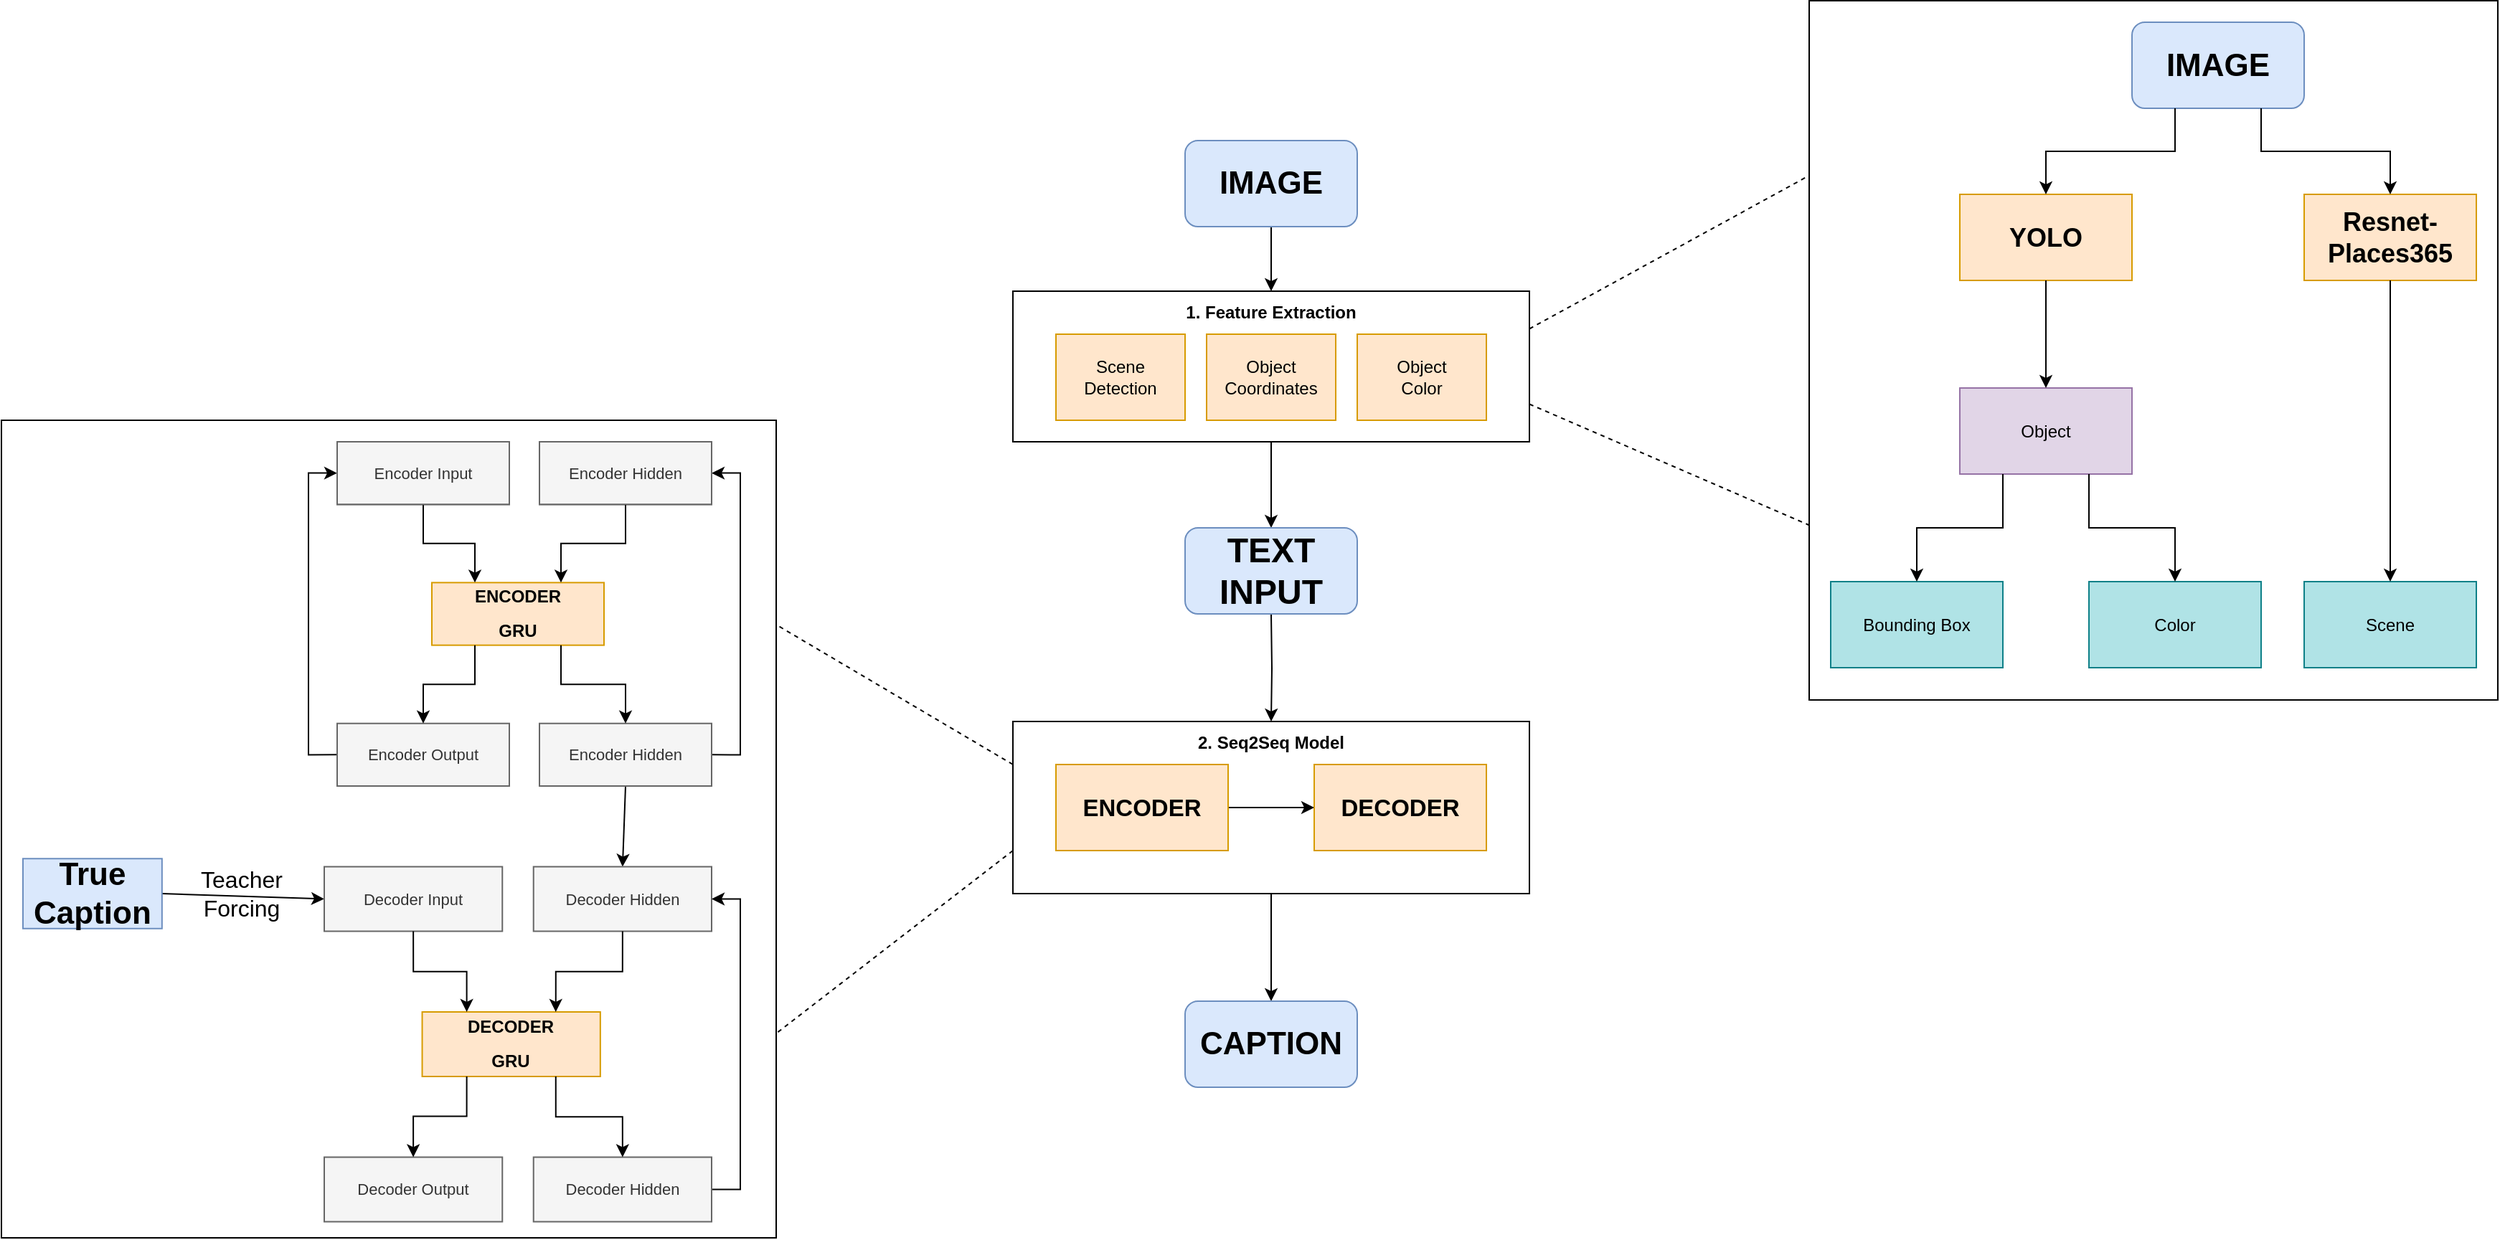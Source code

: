 <mxfile version="21.2.9" type="device">
  <diagram name="Page-1" id="1J1NQNj4FVKn4LCwfoBr">
    <mxGraphModel dx="1843" dy="1219" grid="1" gridSize="15" guides="1" tooltips="1" connect="1" arrows="1" fold="1" page="0" pageScale="1" pageWidth="827" pageHeight="1169" background="none" math="0" shadow="0">
      <root>
        <mxCell id="0" />
        <mxCell id="1" parent="0" />
        <mxCell id="DNFFxkKW47A7L2v8q61D-104" value="" style="rounded=0;whiteSpace=wrap;html=1;fillColor=none;" parent="1" vertex="1">
          <mxGeometry x="135" y="255" width="540" height="570" as="geometry" />
        </mxCell>
        <mxCell id="DNFFxkKW47A7L2v8q61D-40" style="edgeStyle=orthogonalEdgeStyle;rounded=0;orthogonalLoop=1;jettySize=auto;html=1;exitX=0.5;exitY=1;exitDx=0;exitDy=0;" parent="1" source="DNFFxkKW47A7L2v8q61D-32" edge="1">
          <mxGeometry relative="1" as="geometry">
            <mxPoint x="1020" y="660" as="targetPoint" />
          </mxGeometry>
        </mxCell>
        <mxCell id="DNFFxkKW47A7L2v8q61D-105" style="rounded=0;orthogonalLoop=1;jettySize=auto;html=1;exitX=0;exitY=0.25;exitDx=0;exitDy=0;entryX=1;entryY=0.25;entryDx=0;entryDy=0;dashed=1;endArrow=none;endFill=0;" parent="1" source="DNFFxkKW47A7L2v8q61D-32" target="DNFFxkKW47A7L2v8q61D-104" edge="1">
          <mxGeometry relative="1" as="geometry" />
        </mxCell>
        <mxCell id="DNFFxkKW47A7L2v8q61D-106" style="rounded=0;orthogonalLoop=1;jettySize=auto;html=1;exitX=0;exitY=0.75;exitDx=0;exitDy=0;entryX=1;entryY=0.75;entryDx=0;entryDy=0;endArrow=none;dashed=1;endFill=0;" parent="1" source="DNFFxkKW47A7L2v8q61D-32" target="DNFFxkKW47A7L2v8q61D-104" edge="1">
          <mxGeometry relative="1" as="geometry" />
        </mxCell>
        <mxCell id="DNFFxkKW47A7L2v8q61D-32" value="" style="rounded=0;whiteSpace=wrap;html=1;fillColor=none;strokeColor=default;" parent="1" vertex="1">
          <mxGeometry x="840" y="465" width="360" height="120" as="geometry" />
        </mxCell>
        <mxCell id="DNFFxkKW47A7L2v8q61D-28" style="edgeStyle=orthogonalEdgeStyle;rounded=0;orthogonalLoop=1;jettySize=auto;html=1;exitX=0.5;exitY=1;exitDx=0;exitDy=0;entryX=0.5;entryY=0;entryDx=0;entryDy=0;" parent="1" source="DNFFxkKW47A7L2v8q61D-20" edge="1">
          <mxGeometry relative="1" as="geometry">
            <mxPoint x="1020" y="330" as="targetPoint" />
          </mxGeometry>
        </mxCell>
        <mxCell id="DNFFxkKW47A7L2v8q61D-64" style="rounded=0;orthogonalLoop=1;jettySize=auto;html=1;exitX=1;exitY=0.25;exitDx=0;exitDy=0;entryX=0;entryY=0.25;entryDx=0;entryDy=0;dashed=1;endArrow=none;endFill=0;" parent="1" source="DNFFxkKW47A7L2v8q61D-20" target="DNFFxkKW47A7L2v8q61D-57" edge="1">
          <mxGeometry relative="1" as="geometry" />
        </mxCell>
        <mxCell id="DNFFxkKW47A7L2v8q61D-66" style="rounded=0;orthogonalLoop=1;jettySize=auto;html=1;exitX=1;exitY=0.75;exitDx=0;exitDy=0;entryX=0;entryY=0.75;entryDx=0;entryDy=0;endArrow=none;endFill=0;dashed=1;" parent="1" source="DNFFxkKW47A7L2v8q61D-20" target="DNFFxkKW47A7L2v8q61D-57" edge="1">
          <mxGeometry relative="1" as="geometry" />
        </mxCell>
        <mxCell id="DNFFxkKW47A7L2v8q61D-20" value="" style="rounded=0;whiteSpace=wrap;html=1;fillColor=none;align=left;" parent="1" vertex="1">
          <mxGeometry x="840" y="165" width="360" height="105" as="geometry" />
        </mxCell>
        <mxCell id="DNFFxkKW47A7L2v8q61D-25" style="edgeStyle=orthogonalEdgeStyle;rounded=0;orthogonalLoop=1;jettySize=auto;html=1;exitX=0.5;exitY=1;exitDx=0;exitDy=0;entryX=0.5;entryY=0;entryDx=0;entryDy=0;" parent="1" source="DNFFxkKW47A7L2v8q61D-19" target="DNFFxkKW47A7L2v8q61D-20" edge="1">
          <mxGeometry relative="1" as="geometry" />
        </mxCell>
        <mxCell id="DNFFxkKW47A7L2v8q61D-19" value="&lt;h1&gt;IMAGE&lt;/h1&gt;" style="rounded=1;whiteSpace=wrap;html=1;fontFamily=Helvetica;fontSize=11;fillColor=#dae8fc;strokeColor=#6c8ebf;" parent="1" vertex="1">
          <mxGeometry x="960" y="60" width="120" height="60" as="geometry" />
        </mxCell>
        <mxCell id="DNFFxkKW47A7L2v8q61D-21" value="Scene Detection" style="rounded=0;whiteSpace=wrap;html=1;fillColor=#ffe6cc;strokeColor=#d79b00;" parent="1" vertex="1">
          <mxGeometry x="870" y="195" width="90" height="60" as="geometry" />
        </mxCell>
        <mxCell id="DNFFxkKW47A7L2v8q61D-22" value="Object Coordinates" style="rounded=0;whiteSpace=wrap;html=1;fillColor=#ffe6cc;strokeColor=#d79b00;" parent="1" vertex="1">
          <mxGeometry x="975" y="195" width="90" height="60" as="geometry" />
        </mxCell>
        <mxCell id="DNFFxkKW47A7L2v8q61D-23" value="Object &lt;br&gt;Color" style="rounded=0;whiteSpace=wrap;html=1;fillColor=#ffe6cc;strokeColor=#d79b00;" parent="1" vertex="1">
          <mxGeometry x="1080" y="195" width="90" height="60" as="geometry" />
        </mxCell>
        <mxCell id="DNFFxkKW47A7L2v8q61D-26" value="&lt;b&gt;1. Feature Extraction&lt;/b&gt;" style="text;html=1;strokeColor=none;fillColor=none;align=center;verticalAlign=middle;whiteSpace=wrap;rounded=0;" parent="1" vertex="1">
          <mxGeometry x="870" y="165" width="300" height="30" as="geometry" />
        </mxCell>
        <mxCell id="DNFFxkKW47A7L2v8q61D-33" style="edgeStyle=orthogonalEdgeStyle;rounded=0;orthogonalLoop=1;jettySize=auto;html=1;exitX=0.5;exitY=1;exitDx=0;exitDy=0;entryX=0.5;entryY=0;entryDx=0;entryDy=0;" parent="1" target="DNFFxkKW47A7L2v8q61D-32" edge="1">
          <mxGeometry relative="1" as="geometry">
            <mxPoint x="1020" y="390" as="sourcePoint" />
          </mxGeometry>
        </mxCell>
        <mxCell id="DNFFxkKW47A7L2v8q61D-29" style="edgeStyle=orthogonalEdgeStyle;rounded=0;orthogonalLoop=1;jettySize=auto;html=1;exitX=1;exitY=0.5;exitDx=0;exitDy=0;entryX=0;entryY=0.5;entryDx=0;entryDy=0;" parent="1" source="DNFFxkKW47A7L2v8q61D-30" target="DNFFxkKW47A7L2v8q61D-31" edge="1">
          <mxGeometry relative="1" as="geometry" />
        </mxCell>
        <mxCell id="DNFFxkKW47A7L2v8q61D-36" value="" style="edgeStyle=orthogonalEdgeStyle;rounded=0;orthogonalLoop=1;jettySize=auto;html=1;" parent="1" source="DNFFxkKW47A7L2v8q61D-30" edge="1">
          <mxGeometry relative="1" as="geometry">
            <mxPoint x="1070" y="525" as="targetPoint" />
          </mxGeometry>
        </mxCell>
        <mxCell id="DNFFxkKW47A7L2v8q61D-30" value="&lt;h2&gt;ENCODER&lt;/h2&gt;" style="rounded=0;whiteSpace=wrap;html=1;fontFamily=Helvetica;fontSize=11;fillColor=#ffe6cc;strokeColor=#d79b00;" parent="1" vertex="1">
          <mxGeometry x="870" y="495" width="120" height="60" as="geometry" />
        </mxCell>
        <mxCell id="DNFFxkKW47A7L2v8q61D-31" value="&lt;h2&gt;DECODER&lt;/h2&gt;" style="rounded=0;whiteSpace=wrap;html=1;fontFamily=Helvetica;fontSize=11;fillColor=#ffe6cc;strokeColor=#d79b00;" parent="1" vertex="1">
          <mxGeometry x="1050" y="495" width="120" height="60" as="geometry" />
        </mxCell>
        <mxCell id="DNFFxkKW47A7L2v8q61D-39" value="&lt;b&gt;2. Seq2Seq Model&lt;/b&gt;" style="text;html=1;strokeColor=none;fillColor=none;align=center;verticalAlign=middle;whiteSpace=wrap;rounded=0;" parent="1" vertex="1">
          <mxGeometry x="870" y="465" width="300" height="30" as="geometry" />
        </mxCell>
        <mxCell id="DNFFxkKW47A7L2v8q61D-41" value="&lt;h1&gt;CAPTION&lt;/h1&gt;" style="rounded=1;whiteSpace=wrap;html=1;fontFamily=Helvetica;fontSize=11;fillColor=#dae8fc;strokeColor=#6c8ebf;" parent="1" vertex="1">
          <mxGeometry x="960" y="660" width="120" height="60" as="geometry" />
        </mxCell>
        <mxCell id="DNFFxkKW47A7L2v8q61D-42" value="&lt;h1&gt;TEXT INPUT&lt;/h1&gt;" style="rounded=1;whiteSpace=wrap;html=1;fillColor=#dae8fc;strokeColor=#6c8ebf;" parent="1" vertex="1">
          <mxGeometry x="960" y="330" width="120" height="60" as="geometry" />
        </mxCell>
        <mxCell id="DNFFxkKW47A7L2v8q61D-57" value="" style="rounded=0;whiteSpace=wrap;html=1;fillColor=none;" parent="1" vertex="1">
          <mxGeometry x="1395" y="-37.5" width="480" height="487.5" as="geometry" />
        </mxCell>
        <mxCell id="DNFFxkKW47A7L2v8q61D-59" value="&lt;h1&gt;IMAGE&lt;/h1&gt;" style="rounded=1;whiteSpace=wrap;html=1;fontFamily=Helvetica;fontSize=11;fillColor=#dae8fc;strokeColor=#6c8ebf;" parent="1" vertex="1">
          <mxGeometry x="1620" y="-22.5" width="120" height="60" as="geometry" />
        </mxCell>
        <mxCell id="DNFFxkKW47A7L2v8q61D-45" value="&lt;h2&gt;YOLO&lt;/h2&gt;" style="rounded=0;whiteSpace=wrap;html=1;fillColor=#ffe6cc;strokeColor=#d79b00;" parent="1" vertex="1">
          <mxGeometry x="1500" y="97.5" width="120" height="60" as="geometry" />
        </mxCell>
        <mxCell id="DNFFxkKW47A7L2v8q61D-62" style="edgeStyle=orthogonalEdgeStyle;rounded=0;orthogonalLoop=1;jettySize=auto;html=1;exitX=0.25;exitY=1;exitDx=0;exitDy=0;entryX=0.5;entryY=0;entryDx=0;entryDy=0;" parent="1" source="DNFFxkKW47A7L2v8q61D-59" target="DNFFxkKW47A7L2v8q61D-45" edge="1">
          <mxGeometry relative="1" as="geometry" />
        </mxCell>
        <mxCell id="DNFFxkKW47A7L2v8q61D-46" value="&lt;h2&gt;Resnet-Places365&lt;/h2&gt;" style="rounded=0;whiteSpace=wrap;html=1;fillColor=#ffe6cc;strokeColor=#d79b00;" parent="1" vertex="1">
          <mxGeometry x="1740" y="97.5" width="120" height="60" as="geometry" />
        </mxCell>
        <mxCell id="DNFFxkKW47A7L2v8q61D-63" style="edgeStyle=orthogonalEdgeStyle;rounded=0;orthogonalLoop=1;jettySize=auto;html=1;exitX=0.75;exitY=1;exitDx=0;exitDy=0;entryX=0.5;entryY=0;entryDx=0;entryDy=0;" parent="1" source="DNFFxkKW47A7L2v8q61D-59" target="DNFFxkKW47A7L2v8q61D-46" edge="1">
          <mxGeometry relative="1" as="geometry" />
        </mxCell>
        <mxCell id="DNFFxkKW47A7L2v8q61D-49" value="Object" style="rounded=0;whiteSpace=wrap;html=1;fillColor=#e1d5e7;strokeColor=#9673a6;" parent="1" vertex="1">
          <mxGeometry x="1500" y="232.5" width="120" height="60" as="geometry" />
        </mxCell>
        <mxCell id="DNFFxkKW47A7L2v8q61D-50" style="edgeStyle=orthogonalEdgeStyle;rounded=0;orthogonalLoop=1;jettySize=auto;html=1;exitX=0.5;exitY=1;exitDx=0;exitDy=0;entryX=0.5;entryY=0;entryDx=0;entryDy=0;" parent="1" source="DNFFxkKW47A7L2v8q61D-45" target="DNFFxkKW47A7L2v8q61D-49" edge="1">
          <mxGeometry relative="1" as="geometry" />
        </mxCell>
        <mxCell id="DNFFxkKW47A7L2v8q61D-51" value="Scene" style="rounded=0;whiteSpace=wrap;html=1;fillColor=#b0e3e6;strokeColor=#0e8088;" parent="1" vertex="1">
          <mxGeometry x="1740" y="367.5" width="120" height="60" as="geometry" />
        </mxCell>
        <mxCell id="DNFFxkKW47A7L2v8q61D-52" style="edgeStyle=orthogonalEdgeStyle;rounded=0;orthogonalLoop=1;jettySize=auto;html=1;exitX=0.5;exitY=1;exitDx=0;exitDy=0;entryX=0.5;entryY=0;entryDx=0;entryDy=0;" parent="1" source="DNFFxkKW47A7L2v8q61D-46" target="DNFFxkKW47A7L2v8q61D-51" edge="1">
          <mxGeometry relative="1" as="geometry" />
        </mxCell>
        <mxCell id="DNFFxkKW47A7L2v8q61D-53" value="Color" style="rounded=0;whiteSpace=wrap;html=1;fillColor=#b0e3e6;strokeColor=#0e8088;" parent="1" vertex="1">
          <mxGeometry x="1590" y="367.5" width="120" height="60" as="geometry" />
        </mxCell>
        <mxCell id="DNFFxkKW47A7L2v8q61D-54" style="edgeStyle=orthogonalEdgeStyle;shape=connector;rounded=0;orthogonalLoop=1;jettySize=auto;html=1;exitX=0.75;exitY=1;exitDx=0;exitDy=0;entryX=0.5;entryY=0;entryDx=0;entryDy=0;labelBackgroundColor=default;strokeColor=default;fontFamily=Helvetica;fontSize=11;fontColor=default;endArrow=classic;" parent="1" source="DNFFxkKW47A7L2v8q61D-49" target="DNFFxkKW47A7L2v8q61D-53" edge="1">
          <mxGeometry relative="1" as="geometry" />
        </mxCell>
        <mxCell id="DNFFxkKW47A7L2v8q61D-55" value="Bounding Box" style="rounded=0;whiteSpace=wrap;html=1;fillColor=#b0e3e6;strokeColor=#0e8088;" parent="1" vertex="1">
          <mxGeometry x="1410" y="367.5" width="120" height="60" as="geometry" />
        </mxCell>
        <mxCell id="DNFFxkKW47A7L2v8q61D-56" style="rounded=0;orthogonalLoop=1;jettySize=auto;html=1;exitX=0.25;exitY=1;exitDx=0;exitDy=0;entryX=0.5;entryY=0;entryDx=0;entryDy=0;edgeStyle=orthogonalEdgeStyle;" parent="1" source="DNFFxkKW47A7L2v8q61D-49" target="DNFFxkKW47A7L2v8q61D-55" edge="1">
          <mxGeometry relative="1" as="geometry" />
        </mxCell>
        <mxCell id="DNFFxkKW47A7L2v8q61D-72" style="edgeStyle=none;shape=connector;rounded=0;orthogonalLoop=1;jettySize=auto;html=1;exitX=1;exitY=0.5;exitDx=0;exitDy=0;entryX=0;entryY=0.5;entryDx=0;entryDy=0;labelBackgroundColor=default;strokeColor=default;fontFamily=Helvetica;fontSize=11;fontColor=default;endArrow=classic;" parent="1" source="DNFFxkKW47A7L2v8q61D-71" target="DNFFxkKW47A7L2v8q61D-86" edge="1">
          <mxGeometry relative="1" as="geometry">
            <mxPoint x="369" y="594.5" as="sourcePoint" />
          </mxGeometry>
        </mxCell>
        <mxCell id="DNFFxkKW47A7L2v8q61D-85" style="edgeStyle=none;shape=connector;rounded=0;orthogonalLoop=1;jettySize=auto;html=1;exitX=0.5;exitY=1;exitDx=0;exitDy=0;entryX=0.5;entryY=0;entryDx=0;entryDy=0;labelBackgroundColor=default;strokeColor=default;fontFamily=Helvetica;fontSize=11;fontColor=default;endArrow=classic;" parent="1" source="DNFFxkKW47A7L2v8q61D-82" target="DNFFxkKW47A7L2v8q61D-84" edge="1">
          <mxGeometry relative="1" as="geometry" />
        </mxCell>
        <mxCell id="DNFFxkKW47A7L2v8q61D-100" value="" style="group" parent="1" vertex="1" connectable="0">
          <mxGeometry x="369" y="270" width="261" height="240" as="geometry" />
        </mxCell>
        <mxCell id="DNFFxkKW47A7L2v8q61D-73" value="Encoder Input" style="rounded=0;whiteSpace=wrap;html=1;fontFamily=Helvetica;fontSize=11;fontColor=default;container=0;flipH=1;flipV=1;direction=east;" parent="DNFFxkKW47A7L2v8q61D-100" vertex="1">
          <mxGeometry width="120" height="43.636" as="geometry" />
        </mxCell>
        <mxCell id="DNFFxkKW47A7L2v8q61D-74" value="&lt;h2 style=&quot;font-size: 12px;&quot;&gt;ENCODER&lt;/h2&gt;&lt;h2 style=&quot;font-size: 12px;&quot;&gt;GRU&lt;/h2&gt;" style="rounded=0;whiteSpace=wrap;html=1;fontFamily=Helvetica;fontSize=12;fillColor=#ffe6cc;strokeColor=#d79b00;container=0;flipH=1;flipV=1;direction=east;spacing=0;" parent="DNFFxkKW47A7L2v8q61D-100" vertex="1">
          <mxGeometry x="66" y="98.182" width="120" height="43.636" as="geometry" />
        </mxCell>
        <mxCell id="DNFFxkKW47A7L2v8q61D-75" style="edgeStyle=orthogonalEdgeStyle;shape=connector;rounded=0;orthogonalLoop=1;jettySize=auto;html=1;exitX=0.5;exitY=1;exitDx=0;exitDy=0;labelBackgroundColor=default;strokeColor=default;fontFamily=Helvetica;fontSize=11;fontColor=default;endArrow=classic;entryX=0.25;entryY=0;entryDx=0;entryDy=0;" parent="DNFFxkKW47A7L2v8q61D-100" source="DNFFxkKW47A7L2v8q61D-73" target="DNFFxkKW47A7L2v8q61D-74" edge="1">
          <mxGeometry relative="1" as="geometry">
            <mxPoint x="96" y="43.636" as="targetPoint" />
          </mxGeometry>
        </mxCell>
        <mxCell id="DNFFxkKW47A7L2v8q61D-76" style="shape=connector;rounded=0;orthogonalLoop=1;jettySize=auto;html=1;exitX=0.5;exitY=1;exitDx=0;exitDy=0;entryX=0.75;entryY=0;entryDx=0;entryDy=0;labelBackgroundColor=default;strokeColor=default;fontFamily=Helvetica;fontSize=11;fontColor=default;endArrow=classic;edgeStyle=orthogonalEdgeStyle;" parent="DNFFxkKW47A7L2v8q61D-100" source="DNFFxkKW47A7L2v8q61D-77" target="DNFFxkKW47A7L2v8q61D-74" edge="1">
          <mxGeometry relative="1" as="geometry" />
        </mxCell>
        <mxCell id="DNFFxkKW47A7L2v8q61D-77" value="Encoder Hidden" style="rounded=0;whiteSpace=wrap;html=1;fontFamily=Helvetica;fontSize=11;fontColor=default;container=0;flipH=1;flipV=1;direction=east;" parent="DNFFxkKW47A7L2v8q61D-100" vertex="1">
          <mxGeometry x="141" width="120" height="43.636" as="geometry" />
        </mxCell>
        <mxCell id="DNFFxkKW47A7L2v8q61D-78" style="edgeStyle=orthogonalEdgeStyle;shape=connector;rounded=0;orthogonalLoop=1;jettySize=auto;html=1;labelBackgroundColor=default;strokeColor=default;fontFamily=Helvetica;fontSize=11;fontColor=default;endArrow=classic;entryX=0;entryY=0.5;entryDx=0;entryDy=0;exitX=0;exitY=0.5;exitDx=0;exitDy=0;" parent="DNFFxkKW47A7L2v8q61D-100" source="DNFFxkKW47A7L2v8q61D-79" target="DNFFxkKW47A7L2v8q61D-73" edge="1">
          <mxGeometry relative="1" as="geometry">
            <mxPoint x="40" y="207.273" as="targetPoint" />
            <mxPoint x="-80" y="43.636" as="sourcePoint" />
          </mxGeometry>
        </mxCell>
        <mxCell id="DNFFxkKW47A7L2v8q61D-79" value="Encoder Output" style="rounded=0;whiteSpace=wrap;html=1;fontFamily=Helvetica;fontSize=11;fillColor=#f5f5f5;strokeColor=#666666;fontColor=#333333;container=0;flipH=1;flipV=1;direction=east;" parent="DNFFxkKW47A7L2v8q61D-100" vertex="1">
          <mxGeometry y="196.364" width="120" height="43.636" as="geometry" />
        </mxCell>
        <mxCell id="DNFFxkKW47A7L2v8q61D-80" style="shape=connector;rounded=0;orthogonalLoop=1;jettySize=auto;html=1;exitX=0.25;exitY=1;exitDx=0;exitDy=0;entryX=0.5;entryY=0;entryDx=0;entryDy=0;labelBackgroundColor=default;strokeColor=default;fontFamily=Helvetica;fontSize=11;fontColor=default;endArrow=classic;edgeStyle=orthogonalEdgeStyle;" parent="DNFFxkKW47A7L2v8q61D-100" source="DNFFxkKW47A7L2v8q61D-74" target="DNFFxkKW47A7L2v8q61D-79" edge="1">
          <mxGeometry relative="1" as="geometry" />
        </mxCell>
        <mxCell id="DNFFxkKW47A7L2v8q61D-81" style="edgeStyle=orthogonalEdgeStyle;shape=connector;rounded=0;orthogonalLoop=1;jettySize=auto;html=1;exitX=1;exitY=0.5;exitDx=0;exitDy=0;entryX=1;entryY=0.5;entryDx=0;entryDy=0;labelBackgroundColor=default;strokeColor=default;fontFamily=Helvetica;fontSize=11;fontColor=default;endArrow=classic;" parent="DNFFxkKW47A7L2v8q61D-100" source="DNFFxkKW47A7L2v8q61D-82" target="DNFFxkKW47A7L2v8q61D-77" edge="1">
          <mxGeometry relative="1" as="geometry" />
        </mxCell>
        <mxCell id="DNFFxkKW47A7L2v8q61D-82" value="Encoder Hidden" style="rounded=0;whiteSpace=wrap;html=1;fontFamily=Helvetica;fontSize=11;fillColor=#f5f5f5;strokeColor=#666666;fontColor=#333333;container=0;flipH=1;flipV=1;direction=east;" parent="DNFFxkKW47A7L2v8q61D-100" vertex="1">
          <mxGeometry x="141" y="196.364" width="120" height="43.636" as="geometry" />
        </mxCell>
        <mxCell id="DNFFxkKW47A7L2v8q61D-83" style="shape=connector;rounded=0;orthogonalLoop=1;jettySize=auto;html=1;entryX=0.5;entryY=0;entryDx=0;entryDy=0;labelBackgroundColor=default;strokeColor=default;fontFamily=Helvetica;fontSize=11;fontColor=default;endArrow=classic;exitX=0.75;exitY=1;exitDx=0;exitDy=0;edgeStyle=orthogonalEdgeStyle;" parent="DNFFxkKW47A7L2v8q61D-100" source="DNFFxkKW47A7L2v8q61D-74" target="DNFFxkKW47A7L2v8q61D-82" edge="1">
          <mxGeometry relative="1" as="geometry">
            <mxPoint x="201" y="196.364" as="sourcePoint" />
          </mxGeometry>
        </mxCell>
        <mxCell id="DNFFxkKW47A7L2v8q61D-95" value="Encoder Input" style="rounded=0;whiteSpace=wrap;html=1;fontFamily=Helvetica;fontSize=11;fillColor=#f5f5f5;strokeColor=#666666;fontColor=#333333;container=0;flipH=1;flipV=1;direction=east;" parent="DNFFxkKW47A7L2v8q61D-100" vertex="1">
          <mxGeometry width="120" height="43.636" as="geometry" />
        </mxCell>
        <mxCell id="DNFFxkKW47A7L2v8q61D-96" value="Encoder Hidden" style="rounded=0;whiteSpace=wrap;html=1;fontFamily=Helvetica;fontSize=11;fillColor=#f5f5f5;strokeColor=#666666;fontColor=#333333;container=0;flipH=1;flipV=1;direction=east;" parent="DNFFxkKW47A7L2v8q61D-100" vertex="1">
          <mxGeometry x="141" width="120" height="43.636" as="geometry" />
        </mxCell>
        <mxCell id="DNFFxkKW47A7L2v8q61D-101" value="" style="group" parent="1" vertex="1" connectable="0">
          <mxGeometry x="360" y="566.25" width="270" height="247.5" as="geometry" />
        </mxCell>
        <mxCell id="DNFFxkKW47A7L2v8q61D-84" value="Decoder Hidden" style="rounded=0;whiteSpace=wrap;html=1;fontFamily=Helvetica;fontSize=11;fontColor=#333333;fillColor=#f5f5f5;strokeColor=#666666;container=0;flipH=1;flipV=1;direction=east;" parent="DNFFxkKW47A7L2v8q61D-101" vertex="1">
          <mxGeometry x="145.862" width="124.138" height="45" as="geometry" />
        </mxCell>
        <mxCell id="DNFFxkKW47A7L2v8q61D-86" value="Decoder Input" style="rounded=0;whiteSpace=wrap;html=1;fontFamily=Helvetica;fontSize=11;fontColor=#333333;fillColor=#f5f5f5;strokeColor=#666666;container=0;flipH=1;flipV=1;direction=east;" parent="DNFFxkKW47A7L2v8q61D-101" vertex="1">
          <mxGeometry width="124.138" height="45" as="geometry" />
        </mxCell>
        <mxCell id="DNFFxkKW47A7L2v8q61D-87" value="&lt;h2 style=&quot;font-size: 12px;&quot;&gt;&lt;font style=&quot;font-size: 12px;&quot;&gt;DECODER&lt;/font&gt;&lt;/h2&gt;&lt;h2 style=&quot;font-size: 12px;&quot;&gt;&lt;font style=&quot;font-size: 12px;&quot;&gt;GRU&lt;/font&gt;&lt;/h2&gt;" style="rounded=0;whiteSpace=wrap;html=1;fontFamily=Helvetica;fontSize=11;fillColor=#ffe6cc;strokeColor=#d79b00;container=0;flipH=1;flipV=1;direction=east;" parent="DNFFxkKW47A7L2v8q61D-101" vertex="1">
          <mxGeometry x="68.276" y="101.25" width="124.138" height="45" as="geometry" />
        </mxCell>
        <mxCell id="DNFFxkKW47A7L2v8q61D-88" style="edgeStyle=orthogonalEdgeStyle;shape=connector;rounded=0;orthogonalLoop=1;jettySize=auto;html=1;exitX=0.5;exitY=1;exitDx=0;exitDy=0;entryX=0.75;entryY=0;entryDx=0;entryDy=0;labelBackgroundColor=default;strokeColor=default;fontFamily=Helvetica;fontSize=11;fontColor=default;endArrow=classic;" parent="DNFFxkKW47A7L2v8q61D-101" source="DNFFxkKW47A7L2v8q61D-84" target="DNFFxkKW47A7L2v8q61D-87" edge="1">
          <mxGeometry relative="1" as="geometry" />
        </mxCell>
        <mxCell id="DNFFxkKW47A7L2v8q61D-89" style="edgeStyle=orthogonalEdgeStyle;shape=connector;rounded=0;orthogonalLoop=1;jettySize=auto;html=1;exitX=0.5;exitY=1;exitDx=0;exitDy=0;entryX=0.25;entryY=0;entryDx=0;entryDy=0;labelBackgroundColor=default;strokeColor=default;fontFamily=Helvetica;fontSize=11;fontColor=default;endArrow=classic;" parent="DNFFxkKW47A7L2v8q61D-101" source="DNFFxkKW47A7L2v8q61D-86" target="DNFFxkKW47A7L2v8q61D-87" edge="1">
          <mxGeometry relative="1" as="geometry" />
        </mxCell>
        <mxCell id="DNFFxkKW47A7L2v8q61D-90" style="edgeStyle=orthogonalEdgeStyle;shape=connector;rounded=0;orthogonalLoop=1;jettySize=auto;html=1;exitX=1;exitY=0.5;exitDx=0;exitDy=0;entryX=1;entryY=0.5;entryDx=0;entryDy=0;labelBackgroundColor=default;strokeColor=default;fontFamily=Helvetica;fontSize=11;fontColor=default;endArrow=classic;" parent="DNFFxkKW47A7L2v8q61D-101" source="DNFFxkKW47A7L2v8q61D-91" target="DNFFxkKW47A7L2v8q61D-84" edge="1">
          <mxGeometry relative="1" as="geometry" />
        </mxCell>
        <mxCell id="DNFFxkKW47A7L2v8q61D-91" value="Decoder Hidden" style="rounded=0;whiteSpace=wrap;html=1;fontFamily=Helvetica;fontSize=11;fontColor=#333333;fillColor=#f5f5f5;strokeColor=#666666;container=0;flipH=1;flipV=1;direction=east;" parent="DNFFxkKW47A7L2v8q61D-101" vertex="1">
          <mxGeometry x="145.862" y="202.5" width="124.138" height="45" as="geometry" />
        </mxCell>
        <mxCell id="DNFFxkKW47A7L2v8q61D-92" style="edgeStyle=orthogonalEdgeStyle;shape=connector;rounded=0;orthogonalLoop=1;jettySize=auto;html=1;exitX=0.75;exitY=1;exitDx=0;exitDy=0;entryX=0.5;entryY=0;entryDx=0;entryDy=0;labelBackgroundColor=default;strokeColor=default;fontFamily=Helvetica;fontSize=11;fontColor=default;endArrow=classic;" parent="DNFFxkKW47A7L2v8q61D-101" source="DNFFxkKW47A7L2v8q61D-87" target="DNFFxkKW47A7L2v8q61D-91" edge="1">
          <mxGeometry relative="1" as="geometry" />
        </mxCell>
        <mxCell id="DNFFxkKW47A7L2v8q61D-93" value="Decoder Output" style="rounded=0;whiteSpace=wrap;html=1;fontFamily=Helvetica;fontSize=11;fontColor=#333333;fillColor=#f5f5f5;strokeColor=#666666;container=0;flipH=1;flipV=1;direction=east;" parent="DNFFxkKW47A7L2v8q61D-101" vertex="1">
          <mxGeometry y="202.5" width="124.138" height="45" as="geometry" />
        </mxCell>
        <mxCell id="DNFFxkKW47A7L2v8q61D-94" style="edgeStyle=orthogonalEdgeStyle;shape=connector;rounded=0;orthogonalLoop=1;jettySize=auto;html=1;exitX=0.25;exitY=1;exitDx=0;exitDy=0;entryX=0.5;entryY=0;entryDx=0;entryDy=0;labelBackgroundColor=default;strokeColor=default;fontFamily=Helvetica;fontSize=11;fontColor=default;endArrow=classic;" parent="DNFFxkKW47A7L2v8q61D-101" source="DNFFxkKW47A7L2v8q61D-87" target="DNFFxkKW47A7L2v8q61D-93" edge="1">
          <mxGeometry relative="1" as="geometry">
            <Array as="points">
              <mxPoint x="62.069" y="174" />
              <mxPoint x="99.31" y="174" />
            </Array>
          </mxGeometry>
        </mxCell>
        <mxCell id="DNFFxkKW47A7L2v8q61D-102" value="" style="group" parent="1" vertex="1" connectable="0">
          <mxGeometry x="150" y="560.63" width="189" height="48.75" as="geometry" />
        </mxCell>
        <mxCell id="DNFFxkKW47A7L2v8q61D-71" value="&lt;h1&gt;True Caption&lt;/h1&gt;" style="rounded=0;whiteSpace=wrap;html=1;fontFamily=Helvetica;fontSize=11;fontColor=default;fillColor=#dae8fc;strokeColor=#6c8ebf;container=0;flipH=1;flipV=1;direction=east;" parent="DNFFxkKW47A7L2v8q61D-102" vertex="1">
          <mxGeometry width="96.923" height="48.75" as="geometry" />
        </mxCell>
        <mxCell id="DNFFxkKW47A7L2v8q61D-97" value="&lt;font style=&quot;font-size: 16px;&quot;&gt;Teacher&lt;br&gt;Forcing&lt;/font&gt;" style="text;html=1;strokeColor=none;fillColor=none;align=center;verticalAlign=middle;whiteSpace=wrap;rounded=0;fontSize=11;fontFamily=Helvetica;fontColor=default;container=0;flipH=1;flipV=1;direction=east;" parent="DNFFxkKW47A7L2v8q61D-102" vertex="1">
          <mxGeometry x="116.308" width="72.692" height="48.75" as="geometry" />
        </mxCell>
      </root>
    </mxGraphModel>
  </diagram>
</mxfile>
